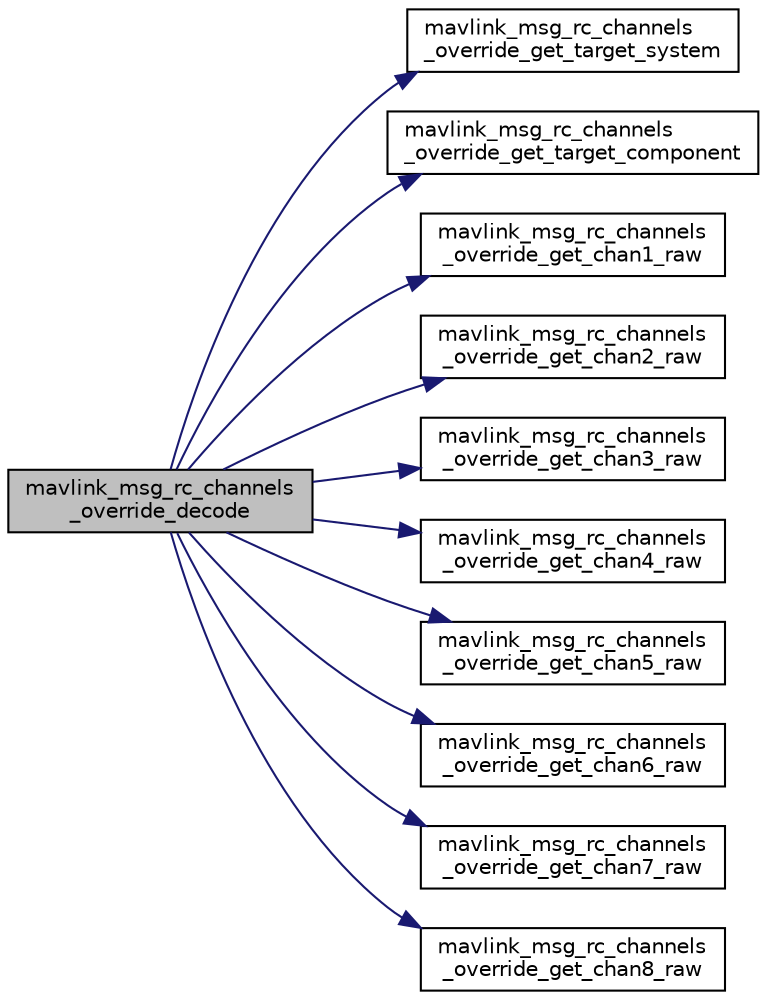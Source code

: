 digraph "mavlink_msg_rc_channels_override_decode"
{
 // INTERACTIVE_SVG=YES
  edge [fontname="Helvetica",fontsize="10",labelfontname="Helvetica",labelfontsize="10"];
  node [fontname="Helvetica",fontsize="10",shape=record];
  rankdir="LR";
  Node1 [label="mavlink_msg_rc_channels\l_override_decode",height=0.2,width=0.4,color="black", fillcolor="grey75", style="filled" fontcolor="black"];
  Node1 -> Node2 [color="midnightblue",fontsize="10",style="solid",fontname="Helvetica"];
  Node2 [label="mavlink_msg_rc_channels\l_override_get_target_system",height=0.2,width=0.4,color="black", fillcolor="white", style="filled",URL="$v0_89_2common_2mavlink__msg__rc__channels__override_8h.html#aeaf13cba492c8e7f9028f24e2c1bc18f",tooltip="Send a rc_channels_override message. "];
  Node1 -> Node3 [color="midnightblue",fontsize="10",style="solid",fontname="Helvetica"];
  Node3 [label="mavlink_msg_rc_channels\l_override_get_target_component",height=0.2,width=0.4,color="black", fillcolor="white", style="filled",URL="$v0_89_2common_2mavlink__msg__rc__channels__override_8h.html#a22b8772986ae6334ad757b8d650a4e8e",tooltip="Get field target_component from rc_channels_override message. "];
  Node1 -> Node4 [color="midnightblue",fontsize="10",style="solid",fontname="Helvetica"];
  Node4 [label="mavlink_msg_rc_channels\l_override_get_chan1_raw",height=0.2,width=0.4,color="black", fillcolor="white", style="filled",URL="$v0_89_2common_2mavlink__msg__rc__channels__override_8h.html#ae1a2cd4b892466e6037289413096a686",tooltip="Get field chan1_raw from rc_channels_override message. "];
  Node1 -> Node5 [color="midnightblue",fontsize="10",style="solid",fontname="Helvetica"];
  Node5 [label="mavlink_msg_rc_channels\l_override_get_chan2_raw",height=0.2,width=0.4,color="black", fillcolor="white", style="filled",URL="$v0_89_2common_2mavlink__msg__rc__channels__override_8h.html#a64b88aa9a88f2d0d2cc95d6e40f2fb46",tooltip="Get field chan2_raw from rc_channels_override message. "];
  Node1 -> Node6 [color="midnightblue",fontsize="10",style="solid",fontname="Helvetica"];
  Node6 [label="mavlink_msg_rc_channels\l_override_get_chan3_raw",height=0.2,width=0.4,color="black", fillcolor="white", style="filled",URL="$v0_89_2common_2mavlink__msg__rc__channels__override_8h.html#acabbcdd2c0a8801bc9bd78028713391a",tooltip="Get field chan3_raw from rc_channels_override message. "];
  Node1 -> Node7 [color="midnightblue",fontsize="10",style="solid",fontname="Helvetica"];
  Node7 [label="mavlink_msg_rc_channels\l_override_get_chan4_raw",height=0.2,width=0.4,color="black", fillcolor="white", style="filled",URL="$v0_89_2common_2mavlink__msg__rc__channels__override_8h.html#a592ba060f3664733029fc06f19b9824f",tooltip="Get field chan4_raw from rc_channels_override message. "];
  Node1 -> Node8 [color="midnightblue",fontsize="10",style="solid",fontname="Helvetica"];
  Node8 [label="mavlink_msg_rc_channels\l_override_get_chan5_raw",height=0.2,width=0.4,color="black", fillcolor="white", style="filled",URL="$v0_89_2common_2mavlink__msg__rc__channels__override_8h.html#a214612bbc5481d99b8e1c90487415d59",tooltip="Get field chan5_raw from rc_channels_override message. "];
  Node1 -> Node9 [color="midnightblue",fontsize="10",style="solid",fontname="Helvetica"];
  Node9 [label="mavlink_msg_rc_channels\l_override_get_chan6_raw",height=0.2,width=0.4,color="black", fillcolor="white", style="filled",URL="$v0_89_2common_2mavlink__msg__rc__channels__override_8h.html#a11aefba91c0d6635484f86118003283d",tooltip="Get field chan6_raw from rc_channels_override message. "];
  Node1 -> Node10 [color="midnightblue",fontsize="10",style="solid",fontname="Helvetica"];
  Node10 [label="mavlink_msg_rc_channels\l_override_get_chan7_raw",height=0.2,width=0.4,color="black", fillcolor="white", style="filled",URL="$v0_89_2common_2mavlink__msg__rc__channels__override_8h.html#a1b0addedc5651b4ba0f6b4f0b3a7bbd2",tooltip="Get field chan7_raw from rc_channels_override message. "];
  Node1 -> Node11 [color="midnightblue",fontsize="10",style="solid",fontname="Helvetica"];
  Node11 [label="mavlink_msg_rc_channels\l_override_get_chan8_raw",height=0.2,width=0.4,color="black", fillcolor="white", style="filled",URL="$v0_89_2common_2mavlink__msg__rc__channels__override_8h.html#ae5cf1283a93933f2145aa80b24ba8a5e",tooltip="Get field chan8_raw from rc_channels_override message. "];
}
